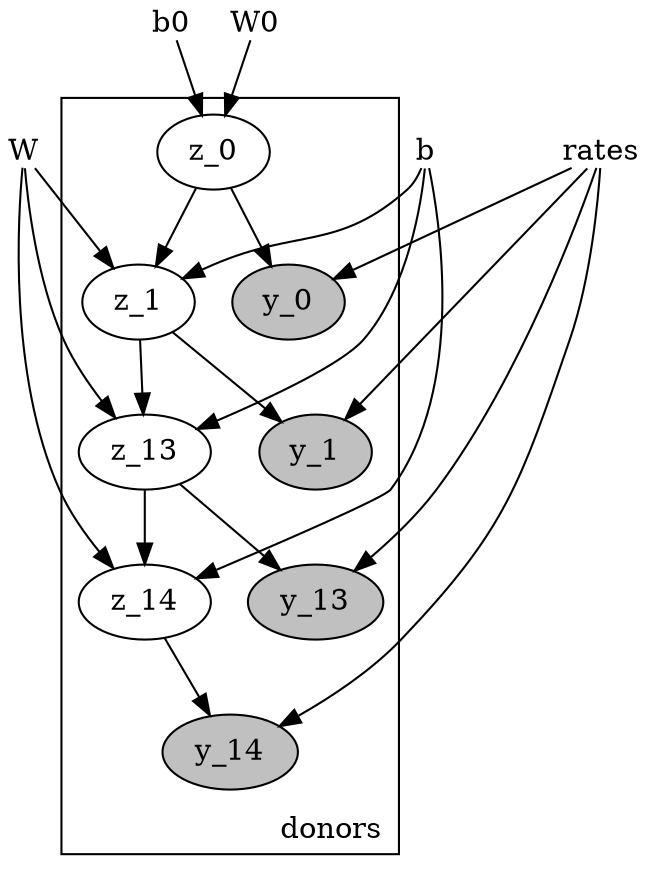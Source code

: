 digraph {
	graph [bb="0,0,296.5,417"];
	node [label="\N"];
	subgraph cluster_donors {
		graph [bb="26.75,8,176.75,372.5",
			label=donors,
			labeljust=r,
			labelloc=b,
			lheight=0.23,
			lp="150.38,20.25",
			lwidth=0.51
		];
		z_0	[fillcolor=white,
			height=0.5,
			label=z_0,
			pos="97.75,346.5",
			shape=ellipse,
			style=filled,
			width=0.75];
		y_0	[fillcolor=gray,
			height=0.5,
			label=y_0,
			pos="133.75,274.5",
			shape=ellipse,
			style=filled,
			width=0.75];
		z_0 -> y_0	[pos="e,125.45,291.65 106.1,329.26 110.33,321.05 115.56,310.87 120.33,301.59"];
		z_1	[fillcolor=white,
			height=0.5,
			label=z_1,
			pos="61.75,274.5",
			shape=ellipse,
			style=filled,
			width=0.75];
		z_0 -> z_1	[pos="e,70.054,291.65 89.4,329.26 85.175,321.05 79.942,310.87 75.169,301.59"];
		y_1	[fillcolor=gray,
			height=0.5,
			label=y_1,
			pos="139.75,202.5",
			shape=ellipse,
			style=filled,
			width=0.75];
		z_1 -> y_1	[pos="e,124.1,217.54 77.16,259.67 88.199,249.76 103.28,236.23 115.87,224.93"];
		z_13	[fillcolor=white,
			height=0.5,
			label=z_13,
			pos="63.75,202.5",
			shape=ellipse,
			style=filled,
			width=0.80088];
		z_1 -> z_13	[pos="e,63.261,220.6 62.244,256.2 62.453,248.91 62.701,240.23 62.935,232.04"];
		y_13	[fillcolor=gray,
			height=0.5,
			label=y_13,
			pos="139.75,130.5",
			shape=ellipse,
			style=filled,
			width=0.8151];
		z_13 -> y_13	[pos="e,124.02,145.99 79.497,187 89.993,177.33 103.99,164.44 115.85,153.52"];
		z_14	[fillcolor=white,
			height=0.5,
			label=z_14,
			pos="63.75,130.5",
			shape=ellipse,
			style=filled,
			width=0.80088];
		z_13 -> z_14	[pos="e,63.75,148.6 63.75,184.2 63.75,176.91 63.75,168.23 63.75,160.04"];
		y_14	[fillcolor=gray,
			height=0.5,
			label=y_14,
			pos="101.75,58.5",
			shape=ellipse,
			style=filled,
			width=0.8151];
		z_14 -> y_14	[pos="e,92.809,75.97 72.755,112.91 77.109,104.89 82.442,95.067 87.341,86.042"];
	}
	b0	[fillcolor=white,
		height=0.22917,
		label=b0,
		pos="79.75,408.75",
		shape=plain,
		style=filled,
		width=0.1875];
	b0 -> z_0	[pos="e,92.645,364.59 81.815,400.84 83.7,394.53 86.615,384.77 89.439,375.32"];
	rates	[fillcolor=white,
		height=0.22917,
		label=rates,
		pos="283.75,346.5",
		shape=plain,
		style=filled,
		width=0.35417];
	rates -> y_0	[pos="e,155.41,285.61 271.22,339.65 248.16,328.89 198.34,305.64 165.44,290.29"];
	rates -> y_1	[pos="e,154.12,217.67 276.41,338.26 255.58,317.72 195.44,258.41 162.31,225.74"];
	rates -> y_13	[pos="e,157.81,144.92 281.12,338.56 272.09,315.22 240.54,238.09 198.75,184.5 189.49,172.62 177.37,161.22 166.53,152.06"];
	rates -> y_14	[pos="e,123.07,71.308 283.21,338.36 281.87,322.96 277.68,285.67 266.75,256.5 240.36,186.04 230.13,166.51 177.75,112.5 164.56,98.896 147.41,\
86.588 132.74,77.265"];
	W	[fillcolor=white,
		height=0.22917,
		label=W,
		pos="6.75,346.5",
		shape=plain,
		style=filled,
		width=0.1875];
	W -> z_1	[pos="e,49.632,290.92 12.429,338.27 19.52,329.25 32.015,313.35 42.653,299.81"];
	W -> z_13	[pos="e,50.264,218.68 7.2864,338.27 8.6535,322.71 13.103,285.11 25.75,256.5 30.206,246.42 36.769,236.34 43.192,227.72"];
	W -> z_14	[pos="e,50.241,146.67 6.1612,338.37 4.5279,315.1 1.5364,239.65 25.75,184.5 30.181,174.41 36.738,164.33 43.163,155.71"];
	b	[fillcolor=white,
		height=0.22917,
		label=b,
		pos="188.75,346.5",
		shape=plain,
		style=filled,
		width=0.09375];
	b -> z_1	[pos="e,83.4,285.86 186.75,338.51 185.49,335.13 183.56,331.23 180.75,328.5 151.89,300.51 134.38,309.09 97.75,292.5 96.44,291.91 95.104,\
291.3 93.757,290.68"];
	b -> z_13	[pos="e,86.963,213.81 189.18,338.66 189.82,322.56 189.29,281.74 169.75,256.5 164.83,250.14 126.4,231.79 97.218,218.46"];
	b -> z_14	[pos="e,86.704,141.74 190.66,338.4 196.81,313.91 213.54,231.84 175.75,184.5 173.04,181.1 129.06,160.85 97.03,146.39"];
	W0	[fillcolor=white,
		height=0.22917,
		label=W0,
		pos="114.75,408.75",
		shape=plain,
		style=filled,
		width=0.28125];
	W0 -> z_0	[pos="e,102.57,364.59 112.8,400.84 111.04,394.6 108.33,384.98 105.69,375.63"];
}
